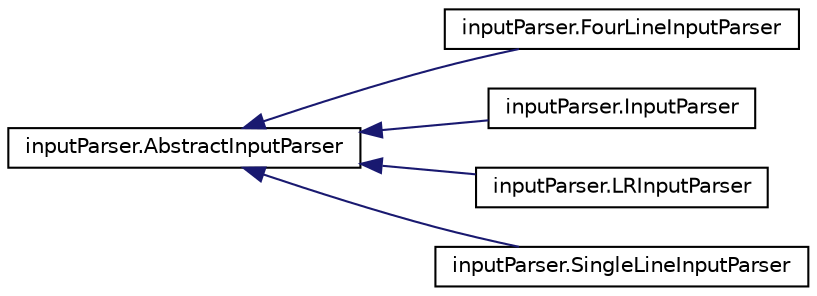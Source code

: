 digraph G
{
  edge [fontname="Helvetica",fontsize="10",labelfontname="Helvetica",labelfontsize="10"];
  node [fontname="Helvetica",fontsize="10",shape=record];
  rankdir="LR";
  Node1 [label="inputParser.AbstractInputParser",height=0.2,width=0.4,color="black", fillcolor="white", style="filled",URL="$classinput_parser_1_1_abstract_input_parser.html"];
  Node1 -> Node2 [dir="back",color="midnightblue",fontsize="10",style="solid",fontname="Helvetica"];
  Node2 [label="inputParser.FourLineInputParser",height=0.2,width=0.4,color="black", fillcolor="white", style="filled",URL="$classinput_parser_1_1_four_line_input_parser.html"];
  Node1 -> Node3 [dir="back",color="midnightblue",fontsize="10",style="solid",fontname="Helvetica"];
  Node3 [label="inputParser.InputParser",height=0.2,width=0.4,color="black", fillcolor="white", style="filled",URL="$classinput_parser_1_1_input_parser.html"];
  Node1 -> Node4 [dir="back",color="midnightblue",fontsize="10",style="solid",fontname="Helvetica"];
  Node4 [label="inputParser.LRInputParser",height=0.2,width=0.4,color="black", fillcolor="white", style="filled",URL="$classinput_parser_1_1_l_r_input_parser.html",tooltip="Parse a txt file with action table, goto table and grammar in one line format (*.1l)."];
  Node1 -> Node5 [dir="back",color="midnightblue",fontsize="10",style="solid",fontname="Helvetica"];
  Node5 [label="inputParser.SingleLineInputParser",height=0.2,width=0.4,color="black", fillcolor="white", style="filled",URL="$classinput_parser_1_1_single_line_input_parser.html",tooltip="Parse a single line grammar format."];
}
